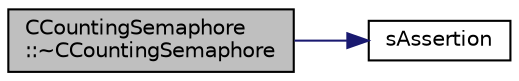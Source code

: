 digraph "CCountingSemaphore::~CCountingSemaphore"
{
  edge [fontname="Helvetica",fontsize="10",labelfontname="Helvetica",labelfontsize="10"];
  node [fontname="Helvetica",fontsize="10",shape=record];
  rankdir="LR";
  Node1 [label="CCountingSemaphore\l::~CCountingSemaphore",height=0.2,width=0.4,color="black", fillcolor="grey75", style="filled" fontcolor="black"];
  Node1 -> Node2 [color="midnightblue",fontsize="10",style="solid",fontname="Helvetica"];
  Node2 [label="sAssertion",height=0.2,width=0.4,color="black", fillcolor="white", style="filled",URL="$Assertion_8h.html#a14d6df99a266974cbb25291edd289e78"];
}
